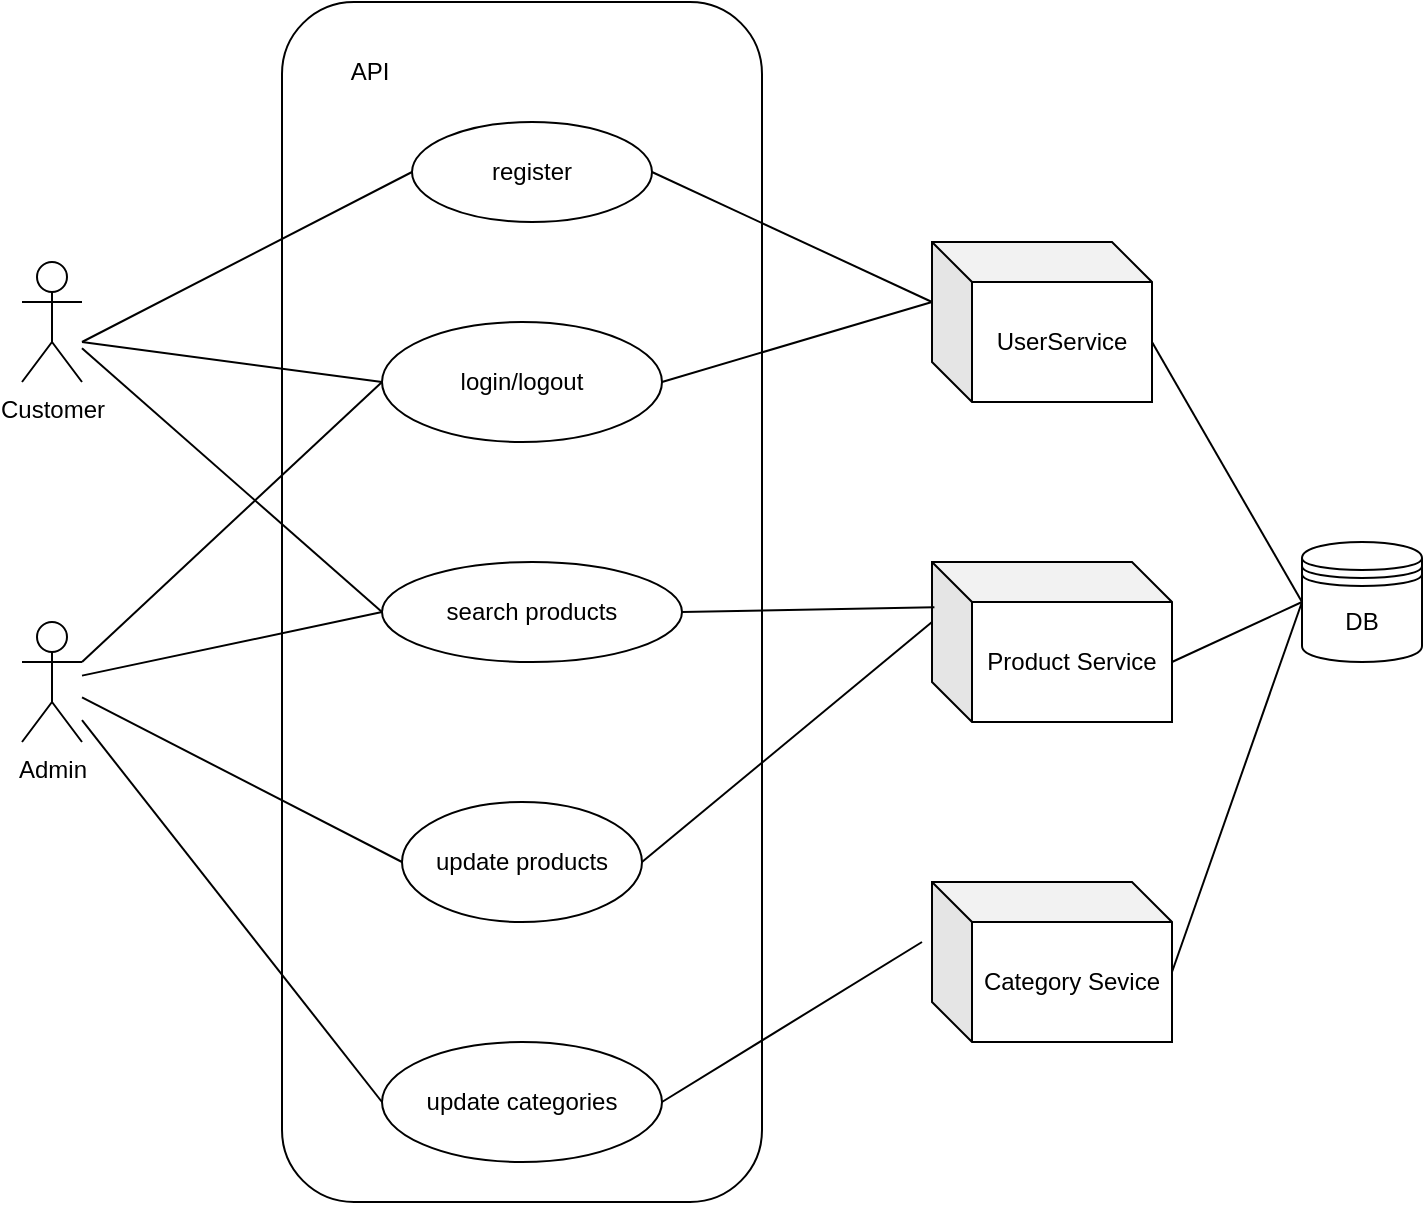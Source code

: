 <mxfile version="24.0.7" type="device">
  <diagram name="Seite-1" id="BmuVFamCOJbHdutkDvAi">
    <mxGraphModel dx="1235" dy="1825" grid="1" gridSize="10" guides="1" tooltips="1" connect="1" arrows="1" fold="1" page="1" pageScale="1" pageWidth="827" pageHeight="1169" math="0" shadow="0">
      <root>
        <mxCell id="0" />
        <mxCell id="1" parent="0" />
        <mxCell id="Bonp8VcpHLTtod9qSRFc-12" value="" style="rounded=1;whiteSpace=wrap;html=1;" vertex="1" parent="1">
          <mxGeometry x="340" y="-30" width="240" height="600" as="geometry" />
        </mxCell>
        <mxCell id="Bonp8VcpHLTtod9qSRFc-1" value="Customer" style="shape=umlActor;verticalLabelPosition=bottom;verticalAlign=top;html=1;outlineConnect=0;" vertex="1" parent="1">
          <mxGeometry x="210" y="100" width="30" height="60" as="geometry" />
        </mxCell>
        <mxCell id="Bonp8VcpHLTtod9qSRFc-2" value="Admin" style="shape=umlActor;verticalLabelPosition=bottom;verticalAlign=top;html=1;outlineConnect=0;" vertex="1" parent="1">
          <mxGeometry x="210" y="280" width="30" height="60" as="geometry" />
        </mxCell>
        <mxCell id="Bonp8VcpHLTtod9qSRFc-3" value="register" style="ellipse;whiteSpace=wrap;html=1;" vertex="1" parent="1">
          <mxGeometry x="405" y="30" width="120" height="50" as="geometry" />
        </mxCell>
        <mxCell id="Bonp8VcpHLTtod9qSRFc-4" value="&lt;div&gt;search products&lt;/div&gt;" style="ellipse;whiteSpace=wrap;html=1;" vertex="1" parent="1">
          <mxGeometry x="390" y="250" width="150" height="50" as="geometry" />
        </mxCell>
        <mxCell id="Bonp8VcpHLTtod9qSRFc-6" value="login/logout" style="ellipse;whiteSpace=wrap;html=1;" vertex="1" parent="1">
          <mxGeometry x="390" y="130" width="140" height="60" as="geometry" />
        </mxCell>
        <mxCell id="Bonp8VcpHLTtod9qSRFc-7" value="update categories" style="ellipse;whiteSpace=wrap;html=1;" vertex="1" parent="1">
          <mxGeometry x="390" y="490" width="140" height="60" as="geometry" />
        </mxCell>
        <mxCell id="Bonp8VcpHLTtod9qSRFc-8" value="update products" style="ellipse;whiteSpace=wrap;html=1;" vertex="1" parent="1">
          <mxGeometry x="400" y="370" width="120" height="60" as="geometry" />
        </mxCell>
        <mxCell id="Bonp8VcpHLTtod9qSRFc-9" value="UserService" style="shape=cube;whiteSpace=wrap;html=1;boundedLbl=1;backgroundOutline=1;darkOpacity=0.05;darkOpacity2=0.1;" vertex="1" parent="1">
          <mxGeometry x="665" y="90" width="110" height="80" as="geometry" />
        </mxCell>
        <mxCell id="Bonp8VcpHLTtod9qSRFc-10" value="Category Sevice" style="shape=cube;whiteSpace=wrap;html=1;boundedLbl=1;backgroundOutline=1;darkOpacity=0.05;darkOpacity2=0.1;" vertex="1" parent="1">
          <mxGeometry x="665" y="410" width="120" height="80" as="geometry" />
        </mxCell>
        <mxCell id="Bonp8VcpHLTtod9qSRFc-11" value="Product Service" style="shape=cube;whiteSpace=wrap;html=1;boundedLbl=1;backgroundOutline=1;darkOpacity=0.05;darkOpacity2=0.1;" vertex="1" parent="1">
          <mxGeometry x="665" y="250" width="120" height="80" as="geometry" />
        </mxCell>
        <mxCell id="Bonp8VcpHLTtod9qSRFc-13" value="API" style="text;html=1;align=center;verticalAlign=middle;whiteSpace=wrap;rounded=0;" vertex="1" parent="1">
          <mxGeometry x="354" y="-10" width="60" height="30" as="geometry" />
        </mxCell>
        <mxCell id="Bonp8VcpHLTtod9qSRFc-14" value="&lt;div&gt;DB&lt;/div&gt;" style="shape=datastore;whiteSpace=wrap;html=1;" vertex="1" parent="1">
          <mxGeometry x="850" y="240" width="60" height="60" as="geometry" />
        </mxCell>
        <mxCell id="Bonp8VcpHLTtod9qSRFc-16" value="" style="endArrow=none;html=1;rounded=0;exitX=0;exitY=0.5;exitDx=0;exitDy=0;" edge="1" parent="1" source="Bonp8VcpHLTtod9qSRFc-4" target="Bonp8VcpHLTtod9qSRFc-1">
          <mxGeometry width="50" height="50" relative="1" as="geometry">
            <mxPoint x="460" y="320" as="sourcePoint" />
            <mxPoint x="510" y="270" as="targetPoint" />
          </mxGeometry>
        </mxCell>
        <mxCell id="Bonp8VcpHLTtod9qSRFc-17" value="" style="endArrow=none;html=1;rounded=0;entryX=0;entryY=0.5;entryDx=0;entryDy=0;" edge="1" parent="1" target="Bonp8VcpHLTtod9qSRFc-3">
          <mxGeometry width="50" height="50" relative="1" as="geometry">
            <mxPoint x="240" y="140" as="sourcePoint" />
            <mxPoint x="510" y="270" as="targetPoint" />
          </mxGeometry>
        </mxCell>
        <mxCell id="Bonp8VcpHLTtod9qSRFc-18" value="" style="endArrow=none;html=1;rounded=0;entryX=0;entryY=0.5;entryDx=0;entryDy=0;" edge="1" parent="1" target="Bonp8VcpHLTtod9qSRFc-6">
          <mxGeometry width="50" height="50" relative="1" as="geometry">
            <mxPoint x="240" y="140" as="sourcePoint" />
            <mxPoint x="510" y="270" as="targetPoint" />
          </mxGeometry>
        </mxCell>
        <mxCell id="Bonp8VcpHLTtod9qSRFc-19" value="" style="endArrow=none;html=1;rounded=0;entryX=0;entryY=0.5;entryDx=0;entryDy=0;" edge="1" parent="1" source="Bonp8VcpHLTtod9qSRFc-2" target="Bonp8VcpHLTtod9qSRFc-8">
          <mxGeometry width="50" height="50" relative="1" as="geometry">
            <mxPoint x="460" y="320" as="sourcePoint" />
            <mxPoint x="510" y="270" as="targetPoint" />
          </mxGeometry>
        </mxCell>
        <mxCell id="Bonp8VcpHLTtod9qSRFc-20" value="" style="endArrow=none;html=1;rounded=0;entryX=0;entryY=0.5;entryDx=0;entryDy=0;" edge="1" parent="1" source="Bonp8VcpHLTtod9qSRFc-2" target="Bonp8VcpHLTtod9qSRFc-7">
          <mxGeometry width="50" height="50" relative="1" as="geometry">
            <mxPoint x="240" y="300" as="sourcePoint" />
            <mxPoint x="510" y="270" as="targetPoint" />
          </mxGeometry>
        </mxCell>
        <mxCell id="Bonp8VcpHLTtod9qSRFc-21" value="" style="endArrow=none;html=1;rounded=0;entryX=0;entryY=0.5;entryDx=0;entryDy=0;" edge="1" parent="1" source="Bonp8VcpHLTtod9qSRFc-2" target="Bonp8VcpHLTtod9qSRFc-4">
          <mxGeometry width="50" height="50" relative="1" as="geometry">
            <mxPoint x="460" y="320" as="sourcePoint" />
            <mxPoint x="510" y="270" as="targetPoint" />
          </mxGeometry>
        </mxCell>
        <mxCell id="Bonp8VcpHLTtod9qSRFc-22" value="" style="endArrow=none;html=1;rounded=0;exitX=1;exitY=0.333;exitDx=0;exitDy=0;exitPerimeter=0;entryX=0;entryY=0.5;entryDx=0;entryDy=0;" edge="1" parent="1" source="Bonp8VcpHLTtod9qSRFc-2" target="Bonp8VcpHLTtod9qSRFc-6">
          <mxGeometry width="50" height="50" relative="1" as="geometry">
            <mxPoint x="460" y="320" as="sourcePoint" />
            <mxPoint x="290" y="240" as="targetPoint" />
          </mxGeometry>
        </mxCell>
        <mxCell id="Bonp8VcpHLTtod9qSRFc-23" value="" style="endArrow=none;html=1;rounded=0;exitX=1;exitY=0.5;exitDx=0;exitDy=0;entryX=0;entryY=0;entryDx=0;entryDy=30;entryPerimeter=0;" edge="1" parent="1" source="Bonp8VcpHLTtod9qSRFc-3" target="Bonp8VcpHLTtod9qSRFc-9">
          <mxGeometry width="50" height="50" relative="1" as="geometry">
            <mxPoint x="460" y="320" as="sourcePoint" />
            <mxPoint x="650" y="110" as="targetPoint" />
          </mxGeometry>
        </mxCell>
        <mxCell id="Bonp8VcpHLTtod9qSRFc-24" value="" style="endArrow=none;html=1;rounded=0;entryX=0;entryY=0;entryDx=0;entryDy=30;entryPerimeter=0;exitX=1;exitY=0.5;exitDx=0;exitDy=0;" edge="1" parent="1" source="Bonp8VcpHLTtod9qSRFc-6" target="Bonp8VcpHLTtod9qSRFc-9">
          <mxGeometry width="50" height="50" relative="1" as="geometry">
            <mxPoint x="460" y="320" as="sourcePoint" />
            <mxPoint x="510" y="270" as="targetPoint" />
          </mxGeometry>
        </mxCell>
        <mxCell id="Bonp8VcpHLTtod9qSRFc-25" value="" style="endArrow=none;html=1;rounded=0;entryX=0.01;entryY=0.283;entryDx=0;entryDy=0;entryPerimeter=0;exitX=1;exitY=0.5;exitDx=0;exitDy=0;" edge="1" parent="1" source="Bonp8VcpHLTtod9qSRFc-4" target="Bonp8VcpHLTtod9qSRFc-11">
          <mxGeometry width="50" height="50" relative="1" as="geometry">
            <mxPoint x="460" y="320" as="sourcePoint" />
            <mxPoint x="510" y="270" as="targetPoint" />
          </mxGeometry>
        </mxCell>
        <mxCell id="Bonp8VcpHLTtod9qSRFc-26" value="" style="endArrow=none;html=1;rounded=0;exitX=1;exitY=0.5;exitDx=0;exitDy=0;entryX=0;entryY=0;entryDx=0;entryDy=30;entryPerimeter=0;" edge="1" parent="1" source="Bonp8VcpHLTtod9qSRFc-8" target="Bonp8VcpHLTtod9qSRFc-11">
          <mxGeometry width="50" height="50" relative="1" as="geometry">
            <mxPoint x="460" y="320" as="sourcePoint" />
            <mxPoint x="510" y="270" as="targetPoint" />
          </mxGeometry>
        </mxCell>
        <mxCell id="Bonp8VcpHLTtod9qSRFc-27" value="" style="endArrow=none;html=1;rounded=0;entryX=0;entryY=0.5;entryDx=0;entryDy=0;exitX=0;exitY=0;exitDx=110;exitDy=50;exitPerimeter=0;" edge="1" parent="1" source="Bonp8VcpHLTtod9qSRFc-9" target="Bonp8VcpHLTtod9qSRFc-14">
          <mxGeometry width="50" height="50" relative="1" as="geometry">
            <mxPoint x="460" y="320" as="sourcePoint" />
            <mxPoint x="510" y="270" as="targetPoint" />
          </mxGeometry>
        </mxCell>
        <mxCell id="Bonp8VcpHLTtod9qSRFc-28" value="" style="endArrow=none;html=1;rounded=0;exitX=1;exitY=0.5;exitDx=0;exitDy=0;" edge="1" parent="1" source="Bonp8VcpHLTtod9qSRFc-7">
          <mxGeometry width="50" height="50" relative="1" as="geometry">
            <mxPoint x="460" y="320" as="sourcePoint" />
            <mxPoint x="660" y="440" as="targetPoint" />
          </mxGeometry>
        </mxCell>
        <mxCell id="Bonp8VcpHLTtod9qSRFc-29" value="" style="endArrow=none;html=1;rounded=0;entryX=0;entryY=0.5;entryDx=0;entryDy=0;" edge="1" parent="1" target="Bonp8VcpHLTtod9qSRFc-14">
          <mxGeometry width="50" height="50" relative="1" as="geometry">
            <mxPoint x="785" y="455" as="sourcePoint" />
            <mxPoint x="860" y="585" as="targetPoint" />
          </mxGeometry>
        </mxCell>
        <mxCell id="Bonp8VcpHLTtod9qSRFc-30" value="" style="endArrow=none;html=1;rounded=0;entryX=0;entryY=0.5;entryDx=0;entryDy=0;exitX=0;exitY=0;exitDx=120;exitDy=50;exitPerimeter=0;" edge="1" parent="1" source="Bonp8VcpHLTtod9qSRFc-11" target="Bonp8VcpHLTtod9qSRFc-14">
          <mxGeometry width="50" height="50" relative="1" as="geometry">
            <mxPoint x="790" y="300" as="sourcePoint" />
            <mxPoint x="510" y="270" as="targetPoint" />
          </mxGeometry>
        </mxCell>
      </root>
    </mxGraphModel>
  </diagram>
</mxfile>

